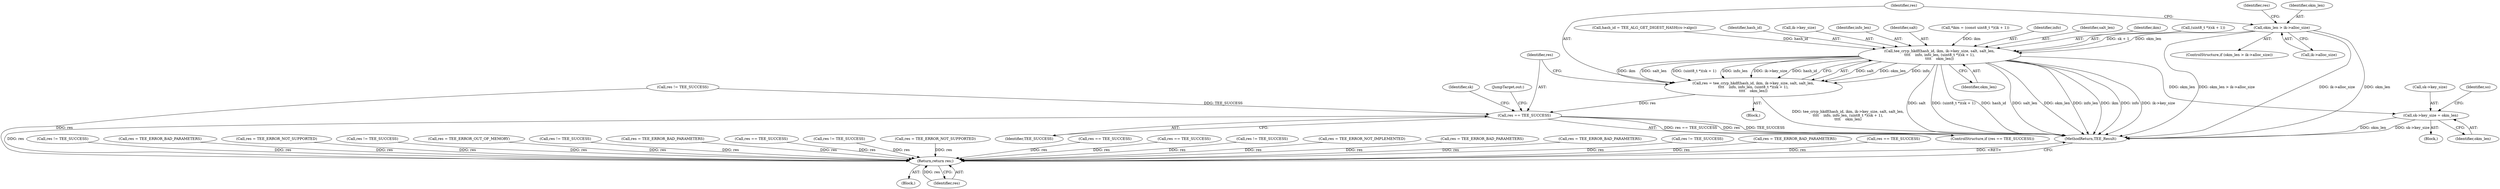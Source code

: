 digraph "0_optee_os_a637243270fc1faae16de059091795c32d86e65e@pointer" {
"1000593" [label="(Call,okm_len > ik->alloc_size)"];
"1000605" [label="(Call,tee_cryp_hkdf(hash_id, ikm, ik->key_size, salt, salt_len,\n\t\t\t\t    info, info_len, (uint8_t *)(sk + 1),\n\t\t\t\t    okm_len))"];
"1000603" [label="(Call,res = tee_cryp_hkdf(hash_id, ikm, ik->key_size, salt, salt_len,\n\t\t\t\t    info, info_len, (uint8_t *)(sk + 1),\n\t\t\t\t    okm_len))"];
"1000622" [label="(Call,res == TEE_SUCCESS)"];
"1000847" [label="(Return,return res;)"];
"1000626" [label="(Call,sk->key_size = okm_len)"];
"1000687" [label="(Call,res != TEE_SUCCESS)"];
"1000385" [label="(Call,res = TEE_ERROR_BAD_PARAMETERS)"];
"1000113" [label="(Block,)"];
"1000625" [label="(Block,)"];
"1000620" [label="(Identifier,okm_len)"];
"1000607" [label="(Identifier,ikm)"];
"1000552" [label="(Call,hash_id = TEE_ALG_GET_DIGEST_HASH(cs->algo))"];
"1000545" [label="(Block,)"];
"1000628" [label="(Identifier,sk)"];
"1000606" [label="(Identifier,hash_id)"];
"1000593" [label="(Call,okm_len > ik->alloc_size)"];
"1000626" [label="(Call,sk->key_size = okm_len)"];
"1000847" [label="(Return,return res;)"];
"1000634" [label="(Identifier,so)"];
"1000841" [label="(Call,res = TEE_ERROR_NOT_SUPPORTED)"];
"1000604" [label="(Identifier,res)"];
"1000608" [label="(Call,ik->key_size)"];
"1000622" [label="(Call,res == TEE_SUCCESS)"];
"1000592" [label="(ControlStructure,if (okm_len > ik->alloc_size))"];
"1000787" [label="(Call,res != TEE_SUCCESS)"];
"1000344" [label="(Call,res = TEE_ERROR_OUT_OF_MEMORY)"];
"1000627" [label="(Call,sk->key_size)"];
"1000207" [label="(Call,res != TEE_SUCCESS)"];
"1000600" [label="(Identifier,res)"];
"1000255" [label="(Call,res = TEE_ERROR_BAD_PARAMETERS)"];
"1000820" [label="(Call,res == TEE_SUCCESS)"];
"1000194" [label="(Call,res != TEE_SUCCESS)"];
"1000849" [label="(MethodReturn,TEE_Result)"];
"1000228" [label="(Call,res = TEE_ERROR_NOT_SUPPORTED)"];
"1000848" [label="(Identifier,res)"];
"1000588" [label="(Call,res != TEE_SUCCESS)"];
"1000514" [label="(Call,res == TEE_SUCCESS)"];
"1000614" [label="(Identifier,info_len)"];
"1000611" [label="(Identifier,salt)"];
"1000314" [label="(Call,res == TEE_SUCCESS)"];
"1000615" [label="(Call,(uint8_t *)(sk + 1))"];
"1000431" [label="(Call,res != TEE_SUCCESS)"];
"1000623" [label="(Identifier,res)"];
"1000624" [label="(Identifier,TEE_SUCCESS)"];
"1000605" [label="(Call,tee_cryp_hkdf(hash_id, ikm, ik->key_size, salt, salt_len,\n\t\t\t\t    info, info_len, (uint8_t *)(sk + 1),\n\t\t\t\t    okm_len))"];
"1000420" [label="(Call,res = TEE_ERROR_NOT_IMPLEMENTED)"];
"1000594" [label="(Identifier,okm_len)"];
"1000698" [label="(Call,res = TEE_ERROR_BAD_PARAMETERS)"];
"1000599" [label="(Call,res = TEE_ERROR_BAD_PARAMETERS)"];
"1000180" [label="(Call,res != TEE_SUCCESS)"];
"1000565" [label="(Call,*ikm = (const uint8_t *)(ik + 1))"];
"1000630" [label="(Identifier,okm_len)"];
"1000844" [label="(JumpTarget,out:)"];
"1000613" [label="(Identifier,info)"];
"1000612" [label="(Identifier,salt_len)"];
"1000621" [label="(ControlStructure,if (res == TEE_SUCCESS))"];
"1000595" [label="(Call,ik->alloc_size)"];
"1000798" [label="(Call,res = TEE_ERROR_BAD_PARAMETERS)"];
"1000719" [label="(Call,res == TEE_SUCCESS)"];
"1000603" [label="(Call,res = tee_cryp_hkdf(hash_id, ikm, ik->key_size, salt, salt_len,\n\t\t\t\t    info, info_len, (uint8_t *)(sk + 1),\n\t\t\t\t    okm_len))"];
"1000593" -> "1000592"  [label="AST: "];
"1000593" -> "1000595"  [label="CFG: "];
"1000594" -> "1000593"  [label="AST: "];
"1000595" -> "1000593"  [label="AST: "];
"1000600" -> "1000593"  [label="CFG: "];
"1000604" -> "1000593"  [label="CFG: "];
"1000593" -> "1000849"  [label="DDG: ik->alloc_size"];
"1000593" -> "1000849"  [label="DDG: okm_len"];
"1000593" -> "1000849"  [label="DDG: okm_len > ik->alloc_size"];
"1000593" -> "1000605"  [label="DDG: okm_len"];
"1000605" -> "1000603"  [label="AST: "];
"1000605" -> "1000620"  [label="CFG: "];
"1000606" -> "1000605"  [label="AST: "];
"1000607" -> "1000605"  [label="AST: "];
"1000608" -> "1000605"  [label="AST: "];
"1000611" -> "1000605"  [label="AST: "];
"1000612" -> "1000605"  [label="AST: "];
"1000613" -> "1000605"  [label="AST: "];
"1000614" -> "1000605"  [label="AST: "];
"1000615" -> "1000605"  [label="AST: "];
"1000620" -> "1000605"  [label="AST: "];
"1000603" -> "1000605"  [label="CFG: "];
"1000605" -> "1000849"  [label="DDG: info_len"];
"1000605" -> "1000849"  [label="DDG: ikm"];
"1000605" -> "1000849"  [label="DDG: info"];
"1000605" -> "1000849"  [label="DDG: ik->key_size"];
"1000605" -> "1000849"  [label="DDG: salt"];
"1000605" -> "1000849"  [label="DDG: (uint8_t *)(sk + 1)"];
"1000605" -> "1000849"  [label="DDG: hash_id"];
"1000605" -> "1000849"  [label="DDG: salt_len"];
"1000605" -> "1000849"  [label="DDG: okm_len"];
"1000605" -> "1000603"  [label="DDG: salt"];
"1000605" -> "1000603"  [label="DDG: okm_len"];
"1000605" -> "1000603"  [label="DDG: info"];
"1000605" -> "1000603"  [label="DDG: ikm"];
"1000605" -> "1000603"  [label="DDG: salt_len"];
"1000605" -> "1000603"  [label="DDG: (uint8_t *)(sk + 1)"];
"1000605" -> "1000603"  [label="DDG: info_len"];
"1000605" -> "1000603"  [label="DDG: ik->key_size"];
"1000605" -> "1000603"  [label="DDG: hash_id"];
"1000552" -> "1000605"  [label="DDG: hash_id"];
"1000565" -> "1000605"  [label="DDG: ikm"];
"1000615" -> "1000605"  [label="DDG: sk + 1"];
"1000605" -> "1000626"  [label="DDG: okm_len"];
"1000603" -> "1000545"  [label="AST: "];
"1000604" -> "1000603"  [label="AST: "];
"1000623" -> "1000603"  [label="CFG: "];
"1000603" -> "1000849"  [label="DDG: tee_cryp_hkdf(hash_id, ikm, ik->key_size, salt, salt_len,\n\t\t\t\t    info, info_len, (uint8_t *)(sk + 1),\n\t\t\t\t    okm_len)"];
"1000603" -> "1000622"  [label="DDG: res"];
"1000622" -> "1000621"  [label="AST: "];
"1000622" -> "1000624"  [label="CFG: "];
"1000623" -> "1000622"  [label="AST: "];
"1000624" -> "1000622"  [label="AST: "];
"1000628" -> "1000622"  [label="CFG: "];
"1000844" -> "1000622"  [label="CFG: "];
"1000622" -> "1000849"  [label="DDG: res == TEE_SUCCESS"];
"1000622" -> "1000849"  [label="DDG: res"];
"1000622" -> "1000849"  [label="DDG: TEE_SUCCESS"];
"1000588" -> "1000622"  [label="DDG: TEE_SUCCESS"];
"1000622" -> "1000847"  [label="DDG: res"];
"1000847" -> "1000113"  [label="AST: "];
"1000847" -> "1000848"  [label="CFG: "];
"1000848" -> "1000847"  [label="AST: "];
"1000849" -> "1000847"  [label="CFG: "];
"1000847" -> "1000849"  [label="DDG: <RET>"];
"1000848" -> "1000847"  [label="DDG: res"];
"1000798" -> "1000847"  [label="DDG: res"];
"1000207" -> "1000847"  [label="DDG: res"];
"1000431" -> "1000847"  [label="DDG: res"];
"1000719" -> "1000847"  [label="DDG: res"];
"1000841" -> "1000847"  [label="DDG: res"];
"1000687" -> "1000847"  [label="DDG: res"];
"1000420" -> "1000847"  [label="DDG: res"];
"1000385" -> "1000847"  [label="DDG: res"];
"1000255" -> "1000847"  [label="DDG: res"];
"1000344" -> "1000847"  [label="DDG: res"];
"1000820" -> "1000847"  [label="DDG: res"];
"1000588" -> "1000847"  [label="DDG: res"];
"1000787" -> "1000847"  [label="DDG: res"];
"1000314" -> "1000847"  [label="DDG: res"];
"1000194" -> "1000847"  [label="DDG: res"];
"1000599" -> "1000847"  [label="DDG: res"];
"1000228" -> "1000847"  [label="DDG: res"];
"1000698" -> "1000847"  [label="DDG: res"];
"1000180" -> "1000847"  [label="DDG: res"];
"1000514" -> "1000847"  [label="DDG: res"];
"1000626" -> "1000625"  [label="AST: "];
"1000626" -> "1000630"  [label="CFG: "];
"1000627" -> "1000626"  [label="AST: "];
"1000630" -> "1000626"  [label="AST: "];
"1000634" -> "1000626"  [label="CFG: "];
"1000626" -> "1000849"  [label="DDG: okm_len"];
"1000626" -> "1000849"  [label="DDG: sk->key_size"];
}
